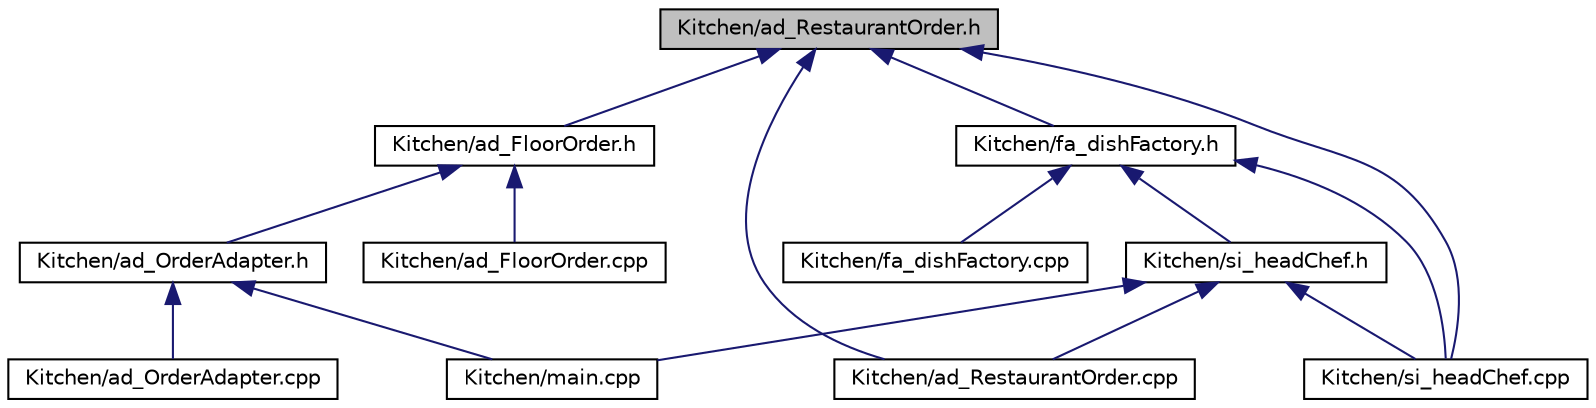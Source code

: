 digraph "Kitchen/ad_RestaurantOrder.h"
{
 // LATEX_PDF_SIZE
  edge [fontname="Helvetica",fontsize="10",labelfontname="Helvetica",labelfontsize="10"];
  node [fontname="Helvetica",fontsize="10",shape=record];
  Node1 [label="Kitchen/ad_RestaurantOrder.h",height=0.2,width=0.4,color="black", fillcolor="grey75", style="filled", fontcolor="black",tooltip="Defines the class representing a restaurant order."];
  Node1 -> Node2 [dir="back",color="midnightblue",fontsize="10",style="solid",fontname="Helvetica"];
  Node2 [label="Kitchen/ad_FloorOrder.h",height=0.2,width=0.4,color="black", fillcolor="white", style="filled",URL="$ad__FloorOrder_8h.html",tooltip="Defines the interface for representing an order placed on the restaurant floor."];
  Node2 -> Node3 [dir="back",color="midnightblue",fontsize="10",style="solid",fontname="Helvetica"];
  Node3 [label="Kitchen/ad_FloorOrder.cpp",height=0.2,width=0.4,color="black", fillcolor="white", style="filled",URL="$ad__FloorOrder_8cpp.html",tooltip=" "];
  Node2 -> Node4 [dir="back",color="midnightblue",fontsize="10",style="solid",fontname="Helvetica"];
  Node4 [label="Kitchen/ad_OrderAdapter.h",height=0.2,width=0.4,color="black", fillcolor="white", style="filled",URL="$ad__OrderAdapter_8h.html",tooltip="Defines the OrderAdapter class which adapts a floor order to a restaurant order."];
  Node4 -> Node5 [dir="back",color="midnightblue",fontsize="10",style="solid",fontname="Helvetica"];
  Node5 [label="Kitchen/ad_OrderAdapter.cpp",height=0.2,width=0.4,color="black", fillcolor="white", style="filled",URL="$ad__OrderAdapter_8cpp.html",tooltip=" "];
  Node4 -> Node6 [dir="back",color="midnightblue",fontsize="10",style="solid",fontname="Helvetica"];
  Node6 [label="Kitchen/main.cpp",height=0.2,width=0.4,color="black", fillcolor="white", style="filled",URL="$main_8cpp.html",tooltip=" "];
  Node1 -> Node7 [dir="back",color="midnightblue",fontsize="10",style="solid",fontname="Helvetica"];
  Node7 [label="Kitchen/ad_RestaurantOrder.cpp",height=0.2,width=0.4,color="black", fillcolor="white", style="filled",URL="$ad__RestaurantOrder_8cpp.html",tooltip=" "];
  Node1 -> Node8 [dir="back",color="midnightblue",fontsize="10",style="solid",fontname="Helvetica"];
  Node8 [label="Kitchen/fa_dishFactory.h",height=0.2,width=0.4,color="black", fillcolor="white", style="filled",URL="$fa__dishFactory_8h.html",tooltip="Defines factories for creating different types of dishes in a restaurant system."];
  Node8 -> Node9 [dir="back",color="midnightblue",fontsize="10",style="solid",fontname="Helvetica"];
  Node9 [label="Kitchen/si_headChef.h",height=0.2,width=0.4,color="black", fillcolor="white", style="filled",URL="$si__headChef_8h.html",tooltip="Defines the singleton class si_headChef representing the head chef managing the kitchen."];
  Node9 -> Node7 [dir="back",color="midnightblue",fontsize="10",style="solid",fontname="Helvetica"];
  Node9 -> Node6 [dir="back",color="midnightblue",fontsize="10",style="solid",fontname="Helvetica"];
  Node9 -> Node10 [dir="back",color="midnightblue",fontsize="10",style="solid",fontname="Helvetica"];
  Node10 [label="Kitchen/si_headChef.cpp",height=0.2,width=0.4,color="black", fillcolor="white", style="filled",URL="$si__headChef_8cpp.html",tooltip=" "];
  Node8 -> Node11 [dir="back",color="midnightblue",fontsize="10",style="solid",fontname="Helvetica"];
  Node11 [label="Kitchen/fa_dishFactory.cpp",height=0.2,width=0.4,color="black", fillcolor="white", style="filled",URL="$fa__dishFactory_8cpp.html",tooltip=" "];
  Node8 -> Node10 [dir="back",color="midnightblue",fontsize="10",style="solid",fontname="Helvetica"];
  Node1 -> Node10 [dir="back",color="midnightblue",fontsize="10",style="solid",fontname="Helvetica"];
}
